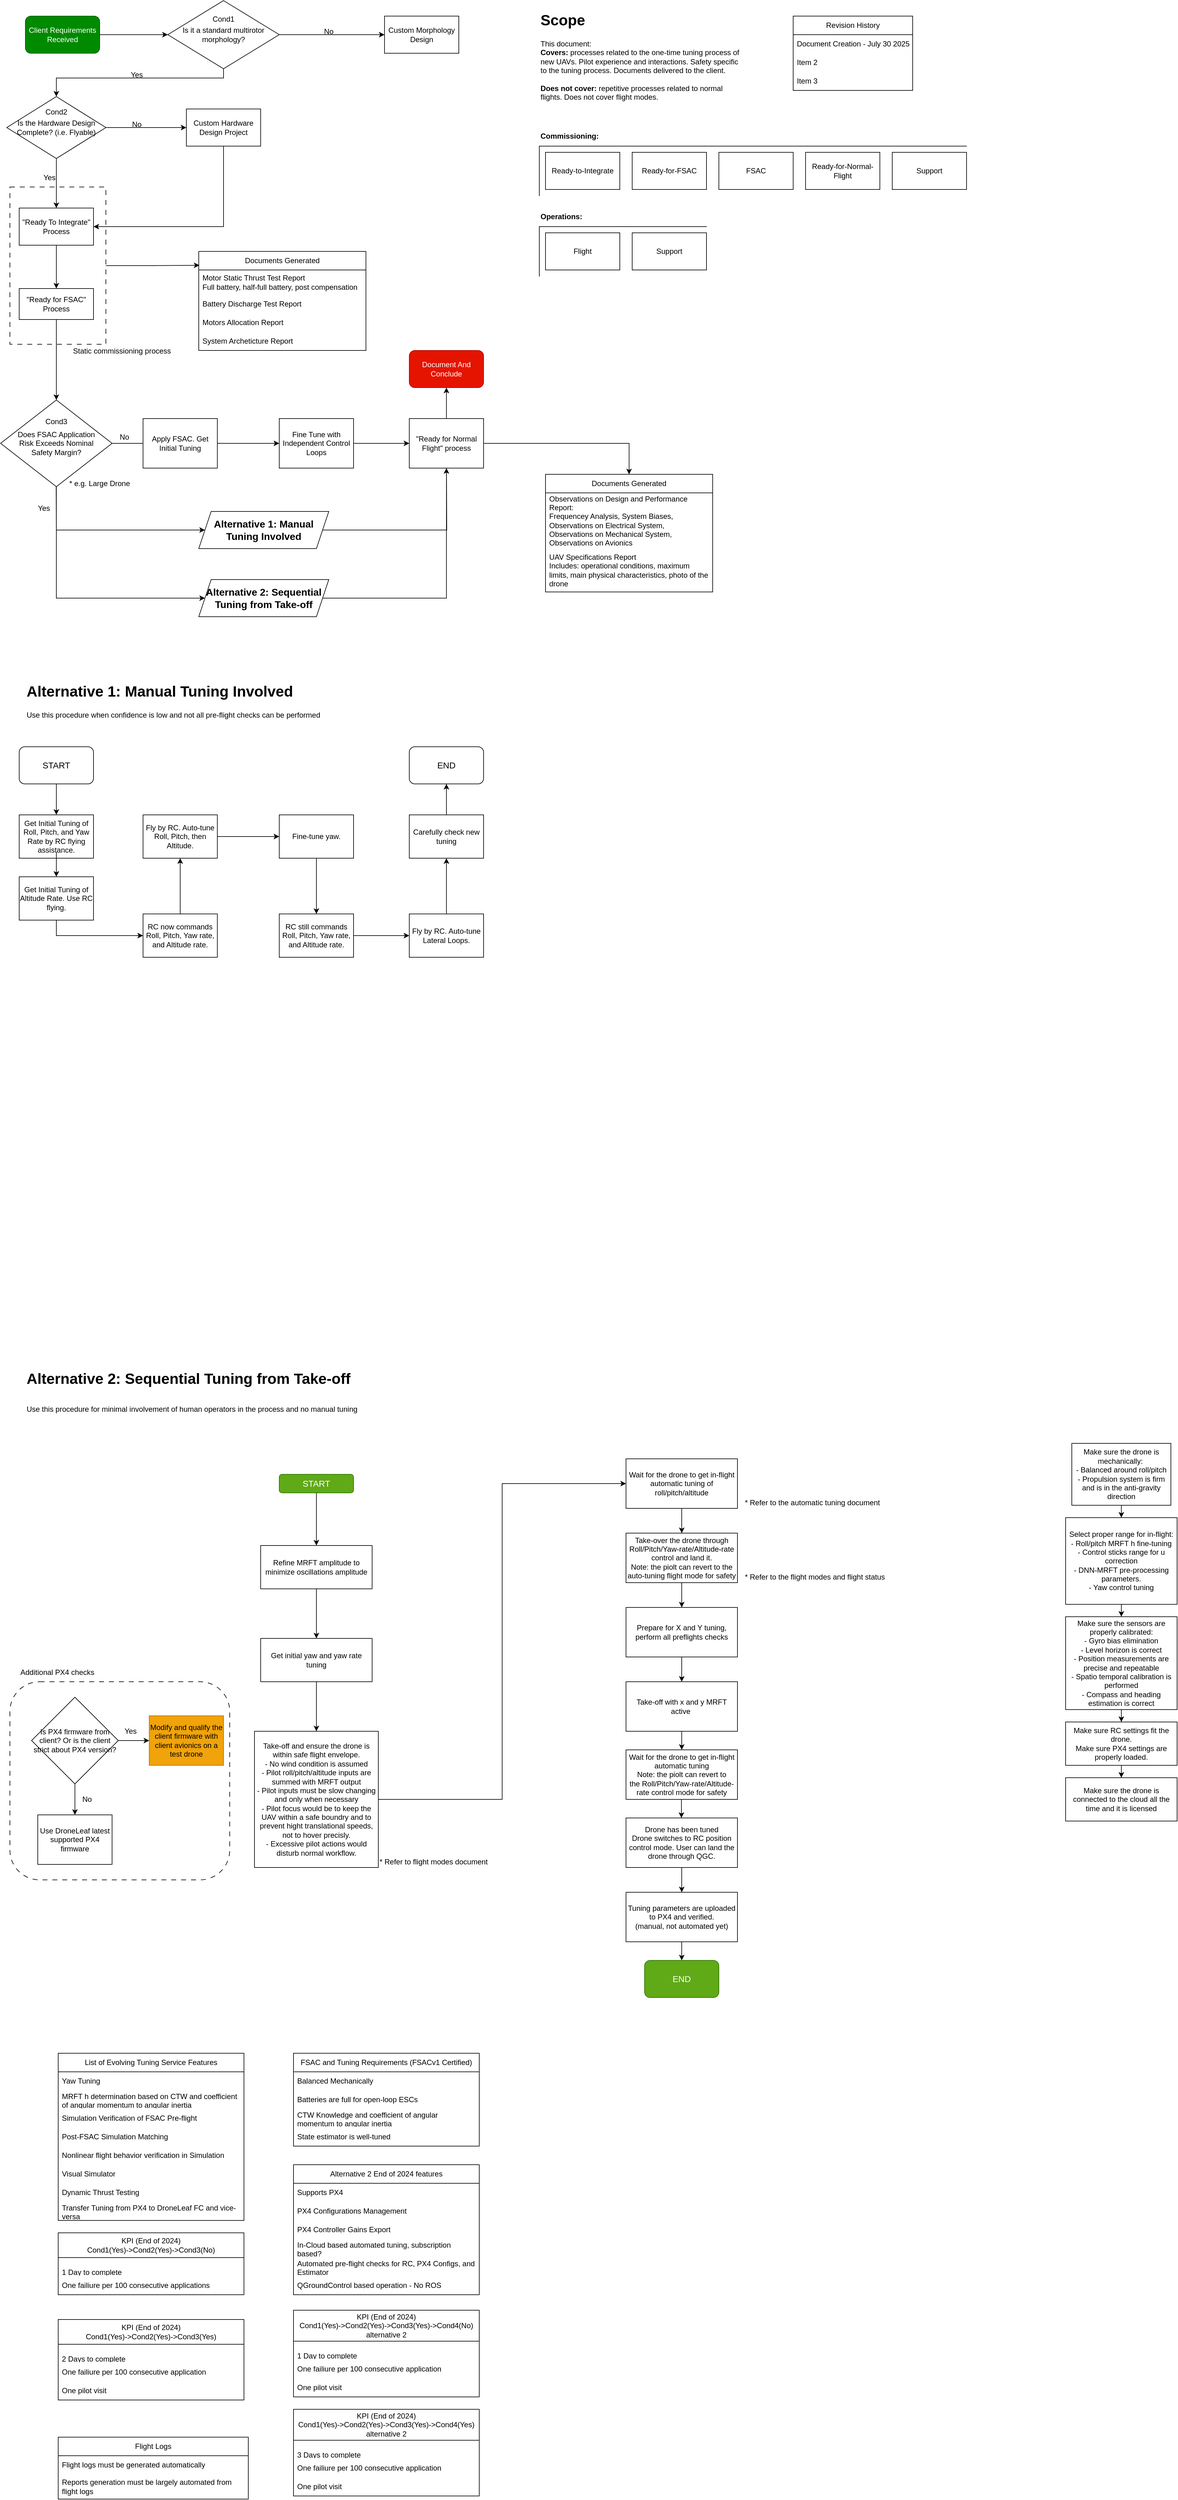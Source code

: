 <mxfile version="28.0.6">
  <diagram name="Page-1" id="izCItK5VorsNNd59iz4u">
    <mxGraphModel dx="3009" dy="1884" grid="1" gridSize="10" guides="1" tooltips="1" connect="1" arrows="1" fold="1" page="1" pageScale="1" pageWidth="850" pageHeight="1100" math="0" shadow="0">
      <root>
        <mxCell id="0" />
        <mxCell id="1" parent="0" />
        <mxCell id="DKOdvGpKEaqnOgcf_qUs-12" value="" style="rounded=1;whiteSpace=wrap;html=1;fillColor=none;dashed=1;dashPattern=8 8;" parent="1" vertex="1">
          <mxGeometry x="15" y="2740" width="355" height="320" as="geometry" />
        </mxCell>
        <mxCell id="mrgJpv-Cbxdc2usGM0ly-1" value="" style="rounded=0;whiteSpace=wrap;html=1;fillColor=none;dashed=1;dashPattern=8 8;" parent="1" vertex="1">
          <mxGeometry x="15" y="326" width="155" height="254" as="geometry" />
        </mxCell>
        <mxCell id="Sihe68HLiFX0lgeWzyt1-1" value="Is it a standard multirotor morphology?" style="rhombus;whiteSpace=wrap;html=1;" parent="1" vertex="1">
          <mxGeometry x="270" y="25" width="180" height="110" as="geometry" />
        </mxCell>
        <mxCell id="Sihe68HLiFX0lgeWzyt1-2" value="Client Requirements Received" style="rounded=1;whiteSpace=wrap;html=1;fillColor=#008a00;fontColor=#ffffff;strokeColor=#005700;" parent="1" vertex="1">
          <mxGeometry x="40" y="50" width="120" height="60" as="geometry" />
        </mxCell>
        <mxCell id="Sihe68HLiFX0lgeWzyt1-3" value="Custom Morphology Design" style="rounded=0;whiteSpace=wrap;html=1;" parent="1" vertex="1">
          <mxGeometry x="620" y="50" width="120" height="60" as="geometry" />
        </mxCell>
        <mxCell id="Sihe68HLiFX0lgeWzyt1-4" value="" style="endArrow=classic;html=1;rounded=0;exitX=1;exitY=0.5;exitDx=0;exitDy=0;" parent="1" source="Sihe68HLiFX0lgeWzyt1-1" target="Sihe68HLiFX0lgeWzyt1-3" edge="1">
          <mxGeometry width="50" height="50" relative="1" as="geometry">
            <mxPoint x="400" y="450" as="sourcePoint" />
            <mxPoint x="450" y="400" as="targetPoint" />
          </mxGeometry>
        </mxCell>
        <mxCell id="Sihe68HLiFX0lgeWzyt1-5" value="&lt;div&gt;No&lt;/div&gt;" style="text;html=1;align=center;verticalAlign=middle;whiteSpace=wrap;rounded=0;" parent="1" vertex="1">
          <mxGeometry x="500" y="60" width="60" height="30" as="geometry" />
        </mxCell>
        <mxCell id="Sihe68HLiFX0lgeWzyt1-6" value="" style="endArrow=classic;html=1;rounded=0;exitX=1;exitY=0.5;exitDx=0;exitDy=0;" parent="1" source="Sihe68HLiFX0lgeWzyt1-2" target="Sihe68HLiFX0lgeWzyt1-1" edge="1">
          <mxGeometry width="50" height="50" relative="1" as="geometry">
            <mxPoint x="400" y="450" as="sourcePoint" />
            <mxPoint x="450" y="400" as="targetPoint" />
          </mxGeometry>
        </mxCell>
        <mxCell id="Sihe68HLiFX0lgeWzyt1-9" value="" style="endArrow=classic;html=1;rounded=0;exitX=0.5;exitY=1;exitDx=0;exitDy=0;entryX=0.5;entryY=0;entryDx=0;entryDy=0;" parent="1" source="Sihe68HLiFX0lgeWzyt1-1" edge="1">
          <mxGeometry width="50" height="50" relative="1" as="geometry">
            <mxPoint x="400" y="450" as="sourcePoint" />
            <mxPoint x="90" y="180" as="targetPoint" />
            <Array as="points">
              <mxPoint x="360" y="150" />
              <mxPoint x="90" y="150" />
            </Array>
          </mxGeometry>
        </mxCell>
        <mxCell id="Sihe68HLiFX0lgeWzyt1-10" value="Yes" style="text;html=1;align=center;verticalAlign=middle;whiteSpace=wrap;rounded=0;" parent="1" vertex="1">
          <mxGeometry x="190" y="130" width="60" height="30" as="geometry" />
        </mxCell>
        <mxCell id="Sihe68HLiFX0lgeWzyt1-11" value="&quot;Ready To Integrate&quot; Process" style="rounded=0;whiteSpace=wrap;html=1;" parent="1" vertex="1">
          <mxGeometry x="30" y="360" width="120" height="60" as="geometry" />
        </mxCell>
        <mxCell id="Sihe68HLiFX0lgeWzyt1-12" value="Is the Hardware Design Complete? (i.e. Flyable)" style="rhombus;whiteSpace=wrap;html=1;" parent="1" vertex="1">
          <mxGeometry x="10" y="180" width="160" height="100" as="geometry" />
        </mxCell>
        <mxCell id="Sihe68HLiFX0lgeWzyt1-13" value="Custom Hardware Design Project" style="rounded=0;whiteSpace=wrap;html=1;" parent="1" vertex="1">
          <mxGeometry x="300" y="200" width="120" height="60" as="geometry" />
        </mxCell>
        <mxCell id="Sihe68HLiFX0lgeWzyt1-14" value="" style="endArrow=classic;html=1;rounded=0;exitX=1;exitY=0.5;exitDx=0;exitDy=0;" parent="1" source="Sihe68HLiFX0lgeWzyt1-12" edge="1">
          <mxGeometry width="50" height="50" relative="1" as="geometry">
            <mxPoint x="200" y="230" as="sourcePoint" />
            <mxPoint x="300" y="230" as="targetPoint" />
          </mxGeometry>
        </mxCell>
        <mxCell id="Sihe68HLiFX0lgeWzyt1-15" value="&lt;div&gt;No&lt;/div&gt;" style="text;html=1;align=center;verticalAlign=middle;whiteSpace=wrap;rounded=0;" parent="1" vertex="1">
          <mxGeometry x="190" y="210" width="60" height="30" as="geometry" />
        </mxCell>
        <mxCell id="Sihe68HLiFX0lgeWzyt1-16" value="" style="endArrow=classic;html=1;rounded=0;exitX=0.5;exitY=1;exitDx=0;exitDy=0;entryX=0.5;entryY=0;entryDx=0;entryDy=0;" parent="1" source="Sihe68HLiFX0lgeWzyt1-12" target="Sihe68HLiFX0lgeWzyt1-11" edge="1">
          <mxGeometry width="50" height="50" relative="1" as="geometry">
            <mxPoint x="460" y="90" as="sourcePoint" />
            <mxPoint x="630" y="90" as="targetPoint" />
          </mxGeometry>
        </mxCell>
        <mxCell id="Sihe68HLiFX0lgeWzyt1-17" value="Yes" style="text;html=1;align=center;verticalAlign=middle;whiteSpace=wrap;rounded=0;" parent="1" vertex="1">
          <mxGeometry x="49" y="296" width="60" height="30" as="geometry" />
        </mxCell>
        <mxCell id="Sihe68HLiFX0lgeWzyt1-20" value="" style="endArrow=classic;html=1;rounded=0;exitX=0.5;exitY=1;exitDx=0;exitDy=0;entryX=1;entryY=0.5;entryDx=0;entryDy=0;" parent="1" source="Sihe68HLiFX0lgeWzyt1-13" target="Sihe68HLiFX0lgeWzyt1-11" edge="1">
          <mxGeometry width="50" height="50" relative="1" as="geometry">
            <mxPoint x="170" y="90" as="sourcePoint" />
            <mxPoint x="280" y="90" as="targetPoint" />
            <Array as="points">
              <mxPoint x="360" y="390" />
            </Array>
          </mxGeometry>
        </mxCell>
        <mxCell id="Sihe68HLiFX0lgeWzyt1-21" value="" style="endArrow=classic;html=1;rounded=0;exitX=0.5;exitY=1;exitDx=0;exitDy=0;entryX=0.5;entryY=0;entryDx=0;entryDy=0;" parent="1" source="Sihe68HLiFX0lgeWzyt1-11" target="Sihe68HLiFX0lgeWzyt1-23" edge="1">
          <mxGeometry width="50" height="50" relative="1" as="geometry">
            <mxPoint x="170" y="90" as="sourcePoint" />
            <mxPoint x="90" y="440" as="targetPoint" />
          </mxGeometry>
        </mxCell>
        <mxCell id="Sihe68HLiFX0lgeWzyt1-23" value="&quot;Ready for FSAC&quot; Process" style="rounded=0;whiteSpace=wrap;html=1;" parent="1" vertex="1">
          <mxGeometry x="30" y="490" width="120" height="50" as="geometry" />
        </mxCell>
        <mxCell id="Sihe68HLiFX0lgeWzyt1-25" value="" style="endArrow=classic;html=1;rounded=0;exitX=0.5;exitY=1;exitDx=0;exitDy=0;entryX=0.5;entryY=0;entryDx=0;entryDy=0;" parent="1" source="Sihe68HLiFX0lgeWzyt1-23" edge="1">
          <mxGeometry width="50" height="50" relative="1" as="geometry">
            <mxPoint x="99.5" y="540" as="sourcePoint" />
            <mxPoint x="90" y="670" as="targetPoint" />
          </mxGeometry>
        </mxCell>
        <mxCell id="Sihe68HLiFX0lgeWzyt1-26" value="Does FSAC Application Risk Exceeds Nominal Safety Margin?" style="rhombus;whiteSpace=wrap;html=1;spacing=18;" parent="1" vertex="1">
          <mxGeometry y="670" width="180" height="140" as="geometry" />
        </mxCell>
        <mxCell id="Sihe68HLiFX0lgeWzyt1-28" value="" style="endArrow=classic;html=1;rounded=0;exitX=1;exitY=0.5;exitDx=0;exitDy=0;" parent="1" edge="1">
          <mxGeometry width="50" height="50" relative="1" as="geometry">
            <mxPoint x="180" y="740" as="sourcePoint" />
            <mxPoint x="350" y="740" as="targetPoint" />
          </mxGeometry>
        </mxCell>
        <mxCell id="Sihe68HLiFX0lgeWzyt1-29" value="&lt;div&gt;No&lt;/div&gt;" style="text;html=1;align=center;verticalAlign=middle;whiteSpace=wrap;rounded=0;" parent="1" vertex="1">
          <mxGeometry x="170" y="715" width="60" height="30" as="geometry" />
        </mxCell>
        <mxCell id="Sihe68HLiFX0lgeWzyt1-30" value="Apply FSAC. Get Initial Tuning" style="rounded=0;whiteSpace=wrap;html=1;" parent="1" vertex="1">
          <mxGeometry x="230" y="700" width="120" height="80" as="geometry" />
        </mxCell>
        <mxCell id="Sihe68HLiFX0lgeWzyt1-31" value="Yes" style="text;html=1;align=center;verticalAlign=middle;whiteSpace=wrap;rounded=0;" parent="1" vertex="1">
          <mxGeometry x="40" y="830" width="60" height="30" as="geometry" />
        </mxCell>
        <mxCell id="Sihe68HLiFX0lgeWzyt1-32" value="" style="endArrow=classic;html=1;rounded=0;exitX=0.5;exitY=1;exitDx=0;exitDy=0;entryX=0;entryY=0.5;entryDx=0;entryDy=0;" parent="1" target="kK3d28XH1DaZ-TZ7ljom-17" edge="1">
          <mxGeometry width="50" height="50" relative="1" as="geometry">
            <mxPoint x="89.71" y="810" as="sourcePoint" />
            <mxPoint x="90" y="860" as="targetPoint" />
            <Array as="points">
              <mxPoint x="90" y="880" />
            </Array>
          </mxGeometry>
        </mxCell>
        <mxCell id="Sihe68HLiFX0lgeWzyt1-34" value="* e.g. Large Drone" style="text;html=1;align=center;verticalAlign=middle;whiteSpace=wrap;rounded=0;" parent="1" vertex="1">
          <mxGeometry x="90" y="790" width="140" height="30" as="geometry" />
        </mxCell>
        <mxCell id="Sihe68HLiFX0lgeWzyt1-35" value="List of Evolving Tuning Service Features" style="swimlane;fontStyle=0;childLayout=stackLayout;horizontal=1;startSize=30;horizontalStack=0;resizeParent=1;resizeParentMax=0;resizeLast=0;collapsible=1;marginBottom=0;whiteSpace=wrap;html=1;" parent="1" vertex="1">
          <mxGeometry x="93" y="3340" width="300" height="270" as="geometry" />
        </mxCell>
        <mxCell id="Sihe68HLiFX0lgeWzyt1-36" value="Yaw Tuning" style="text;strokeColor=none;fillColor=none;align=left;verticalAlign=middle;spacingLeft=4;spacingRight=4;overflow=hidden;points=[[0,0.5],[1,0.5]];portConstraint=eastwest;rotatable=0;whiteSpace=wrap;html=1;" parent="Sihe68HLiFX0lgeWzyt1-35" vertex="1">
          <mxGeometry y="30" width="300" height="30" as="geometry" />
        </mxCell>
        <mxCell id="Sihe68HLiFX0lgeWzyt1-83" value="MRFT h determination based on CTW and coefficient of angular momentum to angular inertia" style="text;strokeColor=none;fillColor=none;align=left;verticalAlign=middle;spacingLeft=4;spacingRight=4;overflow=hidden;points=[[0,0.5],[1,0.5]];portConstraint=eastwest;rotatable=0;whiteSpace=wrap;html=1;" parent="Sihe68HLiFX0lgeWzyt1-35" vertex="1">
          <mxGeometry y="60" width="300" height="30" as="geometry" />
        </mxCell>
        <mxCell id="Sihe68HLiFX0lgeWzyt1-37" value="Simulation Verification of FSAC Pre-flight" style="text;strokeColor=none;fillColor=none;align=left;verticalAlign=middle;spacingLeft=4;spacingRight=4;overflow=hidden;points=[[0,0.5],[1,0.5]];portConstraint=eastwest;rotatable=0;whiteSpace=wrap;html=1;" parent="Sihe68HLiFX0lgeWzyt1-35" vertex="1">
          <mxGeometry y="90" width="300" height="30" as="geometry" />
        </mxCell>
        <mxCell id="Sihe68HLiFX0lgeWzyt1-38" value="&lt;div&gt;Post-FSAC Simulation Matching&lt;/div&gt;" style="text;strokeColor=none;fillColor=none;align=left;verticalAlign=middle;spacingLeft=4;spacingRight=4;overflow=hidden;points=[[0,0.5],[1,0.5]];portConstraint=eastwest;rotatable=0;whiteSpace=wrap;html=1;" parent="Sihe68HLiFX0lgeWzyt1-35" vertex="1">
          <mxGeometry y="120" width="300" height="30" as="geometry" />
        </mxCell>
        <mxCell id="Sihe68HLiFX0lgeWzyt1-62" value="Nonlinear flight behavior verification in Simulation" style="text;strokeColor=none;fillColor=none;align=left;verticalAlign=middle;spacingLeft=4;spacingRight=4;overflow=hidden;points=[[0,0.5],[1,0.5]];portConstraint=eastwest;rotatable=0;whiteSpace=wrap;html=1;" parent="Sihe68HLiFX0lgeWzyt1-35" vertex="1">
          <mxGeometry y="150" width="300" height="30" as="geometry" />
        </mxCell>
        <mxCell id="Sihe68HLiFX0lgeWzyt1-66" value="Visual Simulator" style="text;strokeColor=none;fillColor=none;align=left;verticalAlign=middle;spacingLeft=4;spacingRight=4;overflow=hidden;points=[[0,0.5],[1,0.5]];portConstraint=eastwest;rotatable=0;whiteSpace=wrap;html=1;" parent="Sihe68HLiFX0lgeWzyt1-35" vertex="1">
          <mxGeometry y="180" width="300" height="30" as="geometry" />
        </mxCell>
        <mxCell id="Sihe68HLiFX0lgeWzyt1-89" value="Dynamic Thrust Testing" style="text;strokeColor=none;fillColor=none;align=left;verticalAlign=middle;spacingLeft=4;spacingRight=4;overflow=hidden;points=[[0,0.5],[1,0.5]];portConstraint=eastwest;rotatable=0;whiteSpace=wrap;html=1;" parent="Sihe68HLiFX0lgeWzyt1-35" vertex="1">
          <mxGeometry y="210" width="300" height="30" as="geometry" />
        </mxCell>
        <mxCell id="D-SbIaxSeyrEKUv8--m0-10" value="Transfer Tuning from PX4 to DroneLeaf FC and vice-versa" style="text;strokeColor=none;fillColor=none;align=left;verticalAlign=middle;spacingLeft=4;spacingRight=4;overflow=hidden;points=[[0,0.5],[1,0.5]];portConstraint=eastwest;rotatable=0;whiteSpace=wrap;html=1;" parent="Sihe68HLiFX0lgeWzyt1-35" vertex="1">
          <mxGeometry y="240" width="300" height="30" as="geometry" />
        </mxCell>
        <mxCell id="Sihe68HLiFX0lgeWzyt1-55" value="Fine Tune with Independent Control Loops" style="rounded=0;whiteSpace=wrap;html=1;" parent="1" vertex="1">
          <mxGeometry x="450" y="700" width="120" height="80" as="geometry" />
        </mxCell>
        <mxCell id="Sihe68HLiFX0lgeWzyt1-56" value="" style="endArrow=classic;html=1;rounded=0;exitX=1;exitY=0.5;exitDx=0;exitDy=0;entryX=0;entryY=0.5;entryDx=0;entryDy=0;" parent="1" source="Sihe68HLiFX0lgeWzyt1-30" target="Sihe68HLiFX0lgeWzyt1-55" edge="1">
          <mxGeometry width="50" height="50" relative="1" as="geometry">
            <mxPoint x="360" y="905" as="sourcePoint" />
            <mxPoint x="460" y="905" as="targetPoint" />
          </mxGeometry>
        </mxCell>
        <mxCell id="Sihe68HLiFX0lgeWzyt1-57" value="FSAC and Tuning Requirements (FSACv1 Certified)" style="swimlane;fontStyle=0;childLayout=stackLayout;horizontal=1;startSize=30;horizontalStack=0;resizeParent=1;resizeParentMax=0;resizeLast=0;collapsible=1;marginBottom=0;whiteSpace=wrap;html=1;" parent="1" vertex="1">
          <mxGeometry x="473" y="3340" width="300" height="150" as="geometry" />
        </mxCell>
        <mxCell id="Sihe68HLiFX0lgeWzyt1-58" value="Balanced Mechanically" style="text;strokeColor=none;fillColor=none;align=left;verticalAlign=middle;spacingLeft=4;spacingRight=4;overflow=hidden;points=[[0,0.5],[1,0.5]];portConstraint=eastwest;rotatable=0;whiteSpace=wrap;html=1;" parent="Sihe68HLiFX0lgeWzyt1-57" vertex="1">
          <mxGeometry y="30" width="300" height="30" as="geometry" />
        </mxCell>
        <mxCell id="Sihe68HLiFX0lgeWzyt1-59" value="&lt;div&gt;Batteries are full for open-loop ESCs&lt;/div&gt;" style="text;strokeColor=none;fillColor=none;align=left;verticalAlign=middle;spacingLeft=4;spacingRight=4;overflow=hidden;points=[[0,0.5],[1,0.5]];portConstraint=eastwest;rotatable=0;whiteSpace=wrap;html=1;" parent="Sihe68HLiFX0lgeWzyt1-57" vertex="1">
          <mxGeometry y="60" width="300" height="30" as="geometry" />
        </mxCell>
        <mxCell id="Sihe68HLiFX0lgeWzyt1-82" value="CTW Knowledge and coefficient of angular momentum to angular inertia" style="text;strokeColor=none;fillColor=none;align=left;verticalAlign=middle;spacingLeft=4;spacingRight=4;overflow=hidden;points=[[0,0.5],[1,0.5]];portConstraint=eastwest;rotatable=0;whiteSpace=wrap;html=1;" parent="Sihe68HLiFX0lgeWzyt1-57" vertex="1">
          <mxGeometry y="90" width="300" height="30" as="geometry" />
        </mxCell>
        <mxCell id="Sihe68HLiFX0lgeWzyt1-88" value="State estimator is well-tuned" style="text;strokeColor=none;fillColor=none;align=left;verticalAlign=middle;spacingLeft=4;spacingRight=4;overflow=hidden;points=[[0,0.5],[1,0.5]];portConstraint=eastwest;rotatable=0;whiteSpace=wrap;html=1;" parent="Sihe68HLiFX0lgeWzyt1-57" vertex="1">
          <mxGeometry y="120" width="300" height="30" as="geometry" />
        </mxCell>
        <mxCell id="Sihe68HLiFX0lgeWzyt1-64" value="" style="endArrow=classic;html=1;rounded=0;exitX=1;exitY=0.5;exitDx=0;exitDy=0;entryX=0;entryY=0.5;entryDx=0;entryDy=0;" parent="1" source="Sihe68HLiFX0lgeWzyt1-55" target="vbNMBOHUC8T5AAjVXsVV-2" edge="1">
          <mxGeometry width="50" height="50" relative="1" as="geometry">
            <mxPoint x="360" y="750" as="sourcePoint" />
            <mxPoint x="630" y="780" as="targetPoint" />
          </mxGeometry>
        </mxCell>
        <mxCell id="Sihe68HLiFX0lgeWzyt1-67" value="KPI (End of 2024)&lt;br&gt;&lt;div&gt;Cond1(Yes)-&amp;gt;Cond2(Yes)-&amp;gt;Cond3(No)&lt;/div&gt;" style="swimlane;fontStyle=0;childLayout=stackLayout;horizontal=1;startSize=40;horizontalStack=0;resizeParent=1;resizeParentMax=0;resizeLast=0;collapsible=1;marginBottom=0;whiteSpace=wrap;html=1;" parent="1" vertex="1">
          <mxGeometry x="93" y="3630" width="300" height="100" as="geometry" />
        </mxCell>
        <mxCell id="Sihe68HLiFX0lgeWzyt1-68" value="&lt;div&gt;&lt;br&gt;&lt;/div&gt;&lt;div&gt;1 Day to complete&lt;/div&gt;&lt;div&gt;&lt;br&gt;&lt;/div&gt;" style="text;strokeColor=none;fillColor=none;align=left;verticalAlign=middle;spacingLeft=4;spacingRight=4;overflow=hidden;points=[[0,0.5],[1,0.5]];portConstraint=eastwest;rotatable=0;whiteSpace=wrap;html=1;" parent="Sihe68HLiFX0lgeWzyt1-67" vertex="1">
          <mxGeometry y="40" width="300" height="30" as="geometry" />
        </mxCell>
        <mxCell id="Sihe68HLiFX0lgeWzyt1-70" value="One failiure per 100 consecutive applications" style="text;strokeColor=none;fillColor=none;align=left;verticalAlign=middle;spacingLeft=4;spacingRight=4;overflow=hidden;points=[[0,0.5],[1,0.5]];portConstraint=eastwest;rotatable=0;whiteSpace=wrap;html=1;" parent="Sihe68HLiFX0lgeWzyt1-67" vertex="1">
          <mxGeometry y="70" width="300" height="30" as="geometry" />
        </mxCell>
        <mxCell id="Sihe68HLiFX0lgeWzyt1-73" value="Cond1" style="text;html=1;align=center;verticalAlign=middle;whiteSpace=wrap;rounded=0;" parent="1" vertex="1">
          <mxGeometry x="330" y="40" width="60" height="30" as="geometry" />
        </mxCell>
        <mxCell id="Sihe68HLiFX0lgeWzyt1-74" value="Cond2" style="text;html=1;align=center;verticalAlign=middle;whiteSpace=wrap;rounded=0;" parent="1" vertex="1">
          <mxGeometry x="60" y="190" width="60" height="30" as="geometry" />
        </mxCell>
        <mxCell id="Sihe68HLiFX0lgeWzyt1-75" value="&lt;div&gt;Cond3&lt;/div&gt;" style="text;html=1;align=center;verticalAlign=middle;whiteSpace=wrap;rounded=0;" parent="1" vertex="1">
          <mxGeometry x="60" y="690" width="60" height="30" as="geometry" />
        </mxCell>
        <mxCell id="Sihe68HLiFX0lgeWzyt1-84" value="KPI (End of 2024)&lt;div&gt;Cond1(Yes)-&amp;gt;Cond2(Yes)-&amp;gt;Cond3(Yes)&lt;/div&gt;" style="swimlane;fontStyle=0;childLayout=stackLayout;horizontal=1;startSize=40;horizontalStack=0;resizeParent=1;resizeParentMax=0;resizeLast=0;collapsible=1;marginBottom=0;whiteSpace=wrap;html=1;" parent="1" vertex="1">
          <mxGeometry x="93" y="3770" width="300" height="130" as="geometry" />
        </mxCell>
        <mxCell id="Sihe68HLiFX0lgeWzyt1-85" value="&lt;div&gt;&lt;br&gt;&lt;/div&gt;&lt;div&gt;2 Days to complete&lt;/div&gt;&lt;div&gt;&lt;br&gt;&lt;/div&gt;" style="text;strokeColor=none;fillColor=none;align=left;verticalAlign=middle;spacingLeft=4;spacingRight=4;overflow=hidden;points=[[0,0.5],[1,0.5]];portConstraint=eastwest;rotatable=0;whiteSpace=wrap;html=1;" parent="Sihe68HLiFX0lgeWzyt1-84" vertex="1">
          <mxGeometry y="40" width="300" height="30" as="geometry" />
        </mxCell>
        <mxCell id="Sihe68HLiFX0lgeWzyt1-86" value="One failiure per 100 consecutive application" style="text;strokeColor=none;fillColor=none;align=left;verticalAlign=middle;spacingLeft=4;spacingRight=4;overflow=hidden;points=[[0,0.5],[1,0.5]];portConstraint=eastwest;rotatable=0;whiteSpace=wrap;html=1;" parent="Sihe68HLiFX0lgeWzyt1-84" vertex="1">
          <mxGeometry y="70" width="300" height="30" as="geometry" />
        </mxCell>
        <mxCell id="Sihe68HLiFX0lgeWzyt1-87" value="One pilot visit" style="text;strokeColor=none;fillColor=none;align=left;verticalAlign=middle;spacingLeft=4;spacingRight=4;overflow=hidden;points=[[0,0.5],[1,0.5]];portConstraint=eastwest;rotatable=0;whiteSpace=wrap;html=1;" parent="Sihe68HLiFX0lgeWzyt1-84" vertex="1">
          <mxGeometry y="100" width="300" height="30" as="geometry" />
        </mxCell>
        <mxCell id="kK3d28XH1DaZ-TZ7ljom-2" value="Get Initial Tuning of Roll, Pitch, and Yaw Rate by RC flying assistance." style="rounded=0;whiteSpace=wrap;html=1;" parent="1" vertex="1">
          <mxGeometry x="30" y="1340" width="120" height="70" as="geometry" />
        </mxCell>
        <mxCell id="kK3d28XH1DaZ-TZ7ljom-3" value="Get Initial Tuning of Altitude Rate. Use RC flying." style="rounded=0;whiteSpace=wrap;html=1;" parent="1" vertex="1">
          <mxGeometry x="30" y="1440" width="120" height="70" as="geometry" />
        </mxCell>
        <mxCell id="kK3d28XH1DaZ-TZ7ljom-4" value="" style="endArrow=classic;html=1;rounded=0;entryX=0.5;entryY=0;entryDx=0;entryDy=0;" parent="1" edge="1">
          <mxGeometry width="50" height="50" relative="1" as="geometry">
            <mxPoint x="90" y="1400" as="sourcePoint" />
            <mxPoint x="90" y="1440" as="targetPoint" />
          </mxGeometry>
        </mxCell>
        <mxCell id="kK3d28XH1DaZ-TZ7ljom-5" value="Fly by RC. Auto-tune Roll, Pitch, then Altitude." style="rounded=0;whiteSpace=wrap;html=1;" parent="1" vertex="1">
          <mxGeometry x="230" y="1340" width="120" height="70" as="geometry" />
        </mxCell>
        <mxCell id="kK3d28XH1DaZ-TZ7ljom-6" value="" style="endArrow=classic;html=1;rounded=0;exitX=0.5;exitY=1;exitDx=0;exitDy=0;entryX=0;entryY=0.5;entryDx=0;entryDy=0;" parent="1" source="kK3d28XH1DaZ-TZ7ljom-3" target="kK3d28XH1DaZ-TZ7ljom-9" edge="1">
          <mxGeometry width="50" height="50" relative="1" as="geometry">
            <mxPoint x="190" y="1230" as="sourcePoint" />
            <mxPoint x="360" y="1230" as="targetPoint" />
            <Array as="points">
              <mxPoint x="90" y="1535" />
            </Array>
          </mxGeometry>
        </mxCell>
        <mxCell id="kK3d28XH1DaZ-TZ7ljom-7" value="Fine-tune yaw." style="rounded=0;whiteSpace=wrap;html=1;" parent="1" vertex="1">
          <mxGeometry x="450" y="1340" width="120" height="70" as="geometry" />
        </mxCell>
        <mxCell id="kK3d28XH1DaZ-TZ7ljom-8" value="" style="endArrow=classic;html=1;rounded=0;exitX=1;exitY=0.5;exitDx=0;exitDy=0;entryX=0;entryY=0.5;entryDx=0;entryDy=0;" parent="1" source="kK3d28XH1DaZ-TZ7ljom-5" target="kK3d28XH1DaZ-TZ7ljom-7" edge="1">
          <mxGeometry width="50" height="50" relative="1" as="geometry">
            <mxPoint x="99.71" y="1400" as="sourcePoint" />
            <mxPoint x="100" y="1450" as="targetPoint" />
          </mxGeometry>
        </mxCell>
        <mxCell id="kK3d28XH1DaZ-TZ7ljom-9" value="RC now commands Roll, Pitch, Yaw rate, and Altitude rate." style="rounded=0;whiteSpace=wrap;html=1;" parent="1" vertex="1">
          <mxGeometry x="230" y="1500" width="120" height="70" as="geometry" />
        </mxCell>
        <mxCell id="kK3d28XH1DaZ-TZ7ljom-10" value="" style="endArrow=classic;html=1;rounded=0;exitX=0.5;exitY=0;exitDx=0;exitDy=0;" parent="1" source="kK3d28XH1DaZ-TZ7ljom-9" target="kK3d28XH1DaZ-TZ7ljom-5" edge="1">
          <mxGeometry width="50" height="50" relative="1" as="geometry">
            <mxPoint x="99.71" y="1400" as="sourcePoint" />
            <mxPoint x="100" y="1450" as="targetPoint" />
          </mxGeometry>
        </mxCell>
        <mxCell id="kK3d28XH1DaZ-TZ7ljom-11" value="RC still commands Roll, Pitch, Yaw rate, and Altitude rate." style="rounded=0;whiteSpace=wrap;html=1;" parent="1" vertex="1">
          <mxGeometry x="450" y="1500" width="120" height="70" as="geometry" />
        </mxCell>
        <mxCell id="kK3d28XH1DaZ-TZ7ljom-12" value="" style="endArrow=classic;html=1;rounded=0;exitX=0.5;exitY=1;exitDx=0;exitDy=0;entryX=0.5;entryY=0;entryDx=0;entryDy=0;" parent="1" source="kK3d28XH1DaZ-TZ7ljom-7" target="kK3d28XH1DaZ-TZ7ljom-11" edge="1">
          <mxGeometry width="50" height="50" relative="1" as="geometry">
            <mxPoint x="280" y="1510" as="sourcePoint" />
            <mxPoint x="280" y="1420" as="targetPoint" />
          </mxGeometry>
        </mxCell>
        <mxCell id="kK3d28XH1DaZ-TZ7ljom-13" value="Fly by RC. Auto-tune Lateral Loops." style="rounded=0;whiteSpace=wrap;html=1;" parent="1" vertex="1">
          <mxGeometry x="660" y="1500" width="120" height="70" as="geometry" />
        </mxCell>
        <mxCell id="kK3d28XH1DaZ-TZ7ljom-14" value="" style="endArrow=classic;html=1;rounded=0;exitX=1;exitY=0.5;exitDx=0;exitDy=0;entryX=0;entryY=0.5;entryDx=0;entryDy=0;" parent="1" source="kK3d28XH1DaZ-TZ7ljom-11" target="kK3d28XH1DaZ-TZ7ljom-13" edge="1">
          <mxGeometry width="50" height="50" relative="1" as="geometry">
            <mxPoint x="360" y="1385" as="sourcePoint" />
            <mxPoint x="460" y="1385" as="targetPoint" />
          </mxGeometry>
        </mxCell>
        <mxCell id="kK3d28XH1DaZ-TZ7ljom-15" value="" style="endArrow=classic;html=1;rounded=0;exitX=0.5;exitY=0;exitDx=0;exitDy=0;entryX=0.5;entryY=1;entryDx=0;entryDy=0;" parent="1" source="kK3d28XH1DaZ-TZ7ljom-13" target="kK3d28XH1DaZ-TZ7ljom-16" edge="1">
          <mxGeometry width="50" height="50" relative="1" as="geometry">
            <mxPoint x="719.41" y="1490" as="sourcePoint" />
            <mxPoint x="719.41" y="1400" as="targetPoint" />
          </mxGeometry>
        </mxCell>
        <mxCell id="kK3d28XH1DaZ-TZ7ljom-27" style="edgeStyle=orthogonalEdgeStyle;rounded=0;orthogonalLoop=1;jettySize=auto;html=1;exitX=0.5;exitY=0;exitDx=0;exitDy=0;entryX=0.5;entryY=1;entryDx=0;entryDy=0;" parent="1" source="kK3d28XH1DaZ-TZ7ljom-16" target="kK3d28XH1DaZ-TZ7ljom-25" edge="1">
          <mxGeometry relative="1" as="geometry" />
        </mxCell>
        <mxCell id="kK3d28XH1DaZ-TZ7ljom-16" value="Carefully check new tuning" style="rounded=0;whiteSpace=wrap;html=1;" parent="1" vertex="1">
          <mxGeometry x="660" y="1340" width="120" height="70" as="geometry" />
        </mxCell>
        <mxCell id="kK3d28XH1DaZ-TZ7ljom-18" style="edgeStyle=orthogonalEdgeStyle;rounded=0;orthogonalLoop=1;jettySize=auto;html=1;exitX=1;exitY=0.5;exitDx=0;exitDy=0;entryX=0.5;entryY=1;entryDx=0;entryDy=0;" parent="1" source="kK3d28XH1DaZ-TZ7ljom-17" edge="1">
          <mxGeometry relative="1" as="geometry">
            <mxPoint x="720" y="770" as="targetPoint" />
          </mxGeometry>
        </mxCell>
        <mxCell id="kK3d28XH1DaZ-TZ7ljom-17" value="Alternative 1: Manual Tuning Involved" style="shape=parallelogram;perimeter=parallelogramPerimeter;whiteSpace=wrap;html=1;fixedSize=1;fontStyle=1;fontSize=16;" parent="1" vertex="1">
          <mxGeometry x="320" y="850" width="210" height="60" as="geometry" />
        </mxCell>
        <mxCell id="kK3d28XH1DaZ-TZ7ljom-19" value="Alternative 2: Sequential Tuning from Take-off" style="shape=parallelogram;perimeter=parallelogramPerimeter;whiteSpace=wrap;html=1;fixedSize=1;fontStyle=1;fontSize=16;" parent="1" vertex="1">
          <mxGeometry x="320" y="960" width="210" height="60" as="geometry" />
        </mxCell>
        <mxCell id="kK3d28XH1DaZ-TZ7ljom-21" value="" style="endArrow=classic;html=1;rounded=0;exitX=0.5;exitY=1;exitDx=0;exitDy=0;entryX=0;entryY=0.5;entryDx=0;entryDy=0;" parent="1" source="Sihe68HLiFX0lgeWzyt1-26" target="kK3d28XH1DaZ-TZ7ljom-19" edge="1">
          <mxGeometry width="50" height="50" relative="1" as="geometry">
            <mxPoint x="320" y="1030" as="sourcePoint" />
            <mxPoint x="370" y="980" as="targetPoint" />
            <Array as="points">
              <mxPoint x="90" y="990" />
            </Array>
          </mxGeometry>
        </mxCell>
        <mxCell id="kK3d28XH1DaZ-TZ7ljom-23" value="&lt;h1 style=&quot;margin-top: 0px;&quot;&gt;&lt;font style=&quot;font-size: 24px;&quot;&gt;&lt;span style=&quot;text-align: center;&quot;&gt;Alternative 1: Manual Tuning Involved&lt;/span&gt;&lt;/font&gt;&lt;/h1&gt;&lt;p&gt;Use this procedure when confidence is low and not all pre-flight checks can be performed&lt;/p&gt;" style="text;html=1;whiteSpace=wrap;overflow=hidden;rounded=0;" parent="1" vertex="1">
          <mxGeometry x="40" y="1120" width="510" height="80" as="geometry" />
        </mxCell>
        <mxCell id="kK3d28XH1DaZ-TZ7ljom-26" style="edgeStyle=orthogonalEdgeStyle;rounded=0;orthogonalLoop=1;jettySize=auto;html=1;exitX=0.5;exitY=1;exitDx=0;exitDy=0;entryX=0.5;entryY=0;entryDx=0;entryDy=0;" parent="1" source="kK3d28XH1DaZ-TZ7ljom-24" target="kK3d28XH1DaZ-TZ7ljom-2" edge="1">
          <mxGeometry relative="1" as="geometry" />
        </mxCell>
        <mxCell id="kK3d28XH1DaZ-TZ7ljom-24" value="START" style="rounded=1;whiteSpace=wrap;html=1;fontSize=14;" parent="1" vertex="1">
          <mxGeometry x="30" y="1230" width="120" height="60" as="geometry" />
        </mxCell>
        <mxCell id="kK3d28XH1DaZ-TZ7ljom-25" value="END" style="rounded=1;whiteSpace=wrap;html=1;fontSize=14;" parent="1" vertex="1">
          <mxGeometry x="660" y="1230" width="120" height="60" as="geometry" />
        </mxCell>
        <mxCell id="kK3d28XH1DaZ-TZ7ljom-64" value="&lt;h1 style=&quot;margin-top: 0px;&quot;&gt;&lt;span style=&quot;text-align: center; background-color: initial;&quot;&gt;&lt;font style=&quot;font-size: 24px;&quot;&gt;Alternative 2: Sequential Tuning from Take-off&lt;/font&gt;&lt;/span&gt;&lt;/h1&gt;&lt;h1 style=&quot;margin-top: 0px;&quot;&gt;&lt;span style=&quot;background-color: initial; font-weight: normal;&quot;&gt;&lt;font style=&quot;font-size: 12px;&quot;&gt;Use this procedure for minimal involvement of human operators in the process and no manual tuning&lt;/font&gt;&lt;/span&gt;&lt;br&gt;&lt;/h1&gt;" style="text;html=1;whiteSpace=wrap;overflow=hidden;rounded=0;" parent="1" vertex="1">
          <mxGeometry x="40" y="2230" width="690" height="80" as="geometry" />
        </mxCell>
        <mxCell id="kK3d28XH1DaZ-TZ7ljom-67" value="END" style="rounded=1;whiteSpace=wrap;html=1;fontSize=14;fillColor=#60a917;fontColor=#ffffff;strokeColor=#2D7600;" parent="1" vertex="1">
          <mxGeometry x="1040" y="3190" width="120" height="60" as="geometry" />
        </mxCell>
        <mxCell id="kK3d28XH1DaZ-TZ7ljom-90" value="KPI (End of 2024)&lt;div&gt;Cond1(Yes)-&amp;gt;Cond2(Yes)-&amp;gt;Cond3(Yes)-&amp;gt;Cond4(No) alternative 2&lt;/div&gt;" style="swimlane;fontStyle=0;childLayout=stackLayout;horizontal=1;startSize=50;horizontalStack=0;resizeParent=1;resizeParentMax=0;resizeLast=0;collapsible=1;marginBottom=0;whiteSpace=wrap;html=1;" parent="1" vertex="1">
          <mxGeometry x="473" y="3755" width="300" height="140" as="geometry" />
        </mxCell>
        <mxCell id="kK3d28XH1DaZ-TZ7ljom-91" value="&lt;div&gt;&lt;br&gt;&lt;/div&gt;&lt;div&gt;1 Day to complete&lt;/div&gt;&lt;div&gt;&lt;br&gt;&lt;/div&gt;" style="text;strokeColor=none;fillColor=none;align=left;verticalAlign=middle;spacingLeft=4;spacingRight=4;overflow=hidden;points=[[0,0.5],[1,0.5]];portConstraint=eastwest;rotatable=0;whiteSpace=wrap;html=1;" parent="kK3d28XH1DaZ-TZ7ljom-90" vertex="1">
          <mxGeometry y="50" width="300" height="30" as="geometry" />
        </mxCell>
        <mxCell id="kK3d28XH1DaZ-TZ7ljom-92" value="One failiure per 100 consecutive application" style="text;strokeColor=none;fillColor=none;align=left;verticalAlign=middle;spacingLeft=4;spacingRight=4;overflow=hidden;points=[[0,0.5],[1,0.5]];portConstraint=eastwest;rotatable=0;whiteSpace=wrap;html=1;" parent="kK3d28XH1DaZ-TZ7ljom-90" vertex="1">
          <mxGeometry y="80" width="300" height="30" as="geometry" />
        </mxCell>
        <mxCell id="kK3d28XH1DaZ-TZ7ljom-93" value="One pilot visit" style="text;strokeColor=none;fillColor=none;align=left;verticalAlign=middle;spacingLeft=4;spacingRight=4;overflow=hidden;points=[[0,0.5],[1,0.5]];portConstraint=eastwest;rotatable=0;whiteSpace=wrap;html=1;" parent="kK3d28XH1DaZ-TZ7ljom-90" vertex="1">
          <mxGeometry y="110" width="300" height="30" as="geometry" />
        </mxCell>
        <mxCell id="kK3d28XH1DaZ-TZ7ljom-94" value="Alternative 2 End of 2024 features" style="swimlane;fontStyle=0;childLayout=stackLayout;horizontal=1;startSize=30;horizontalStack=0;resizeParent=1;resizeParentMax=0;resizeLast=0;collapsible=1;marginBottom=0;whiteSpace=wrap;html=1;" parent="1" vertex="1">
          <mxGeometry x="473" y="3520" width="300" height="210" as="geometry" />
        </mxCell>
        <mxCell id="kK3d28XH1DaZ-TZ7ljom-95" value="Supports PX4" style="text;strokeColor=none;fillColor=none;align=left;verticalAlign=middle;spacingLeft=4;spacingRight=4;overflow=hidden;points=[[0,0.5],[1,0.5]];portConstraint=eastwest;rotatable=0;whiteSpace=wrap;html=1;" parent="kK3d28XH1DaZ-TZ7ljom-94" vertex="1">
          <mxGeometry y="30" width="300" height="30" as="geometry" />
        </mxCell>
        <mxCell id="kK3d28XH1DaZ-TZ7ljom-98" value="PX4 Configurations Management" style="text;strokeColor=none;fillColor=none;align=left;verticalAlign=middle;spacingLeft=4;spacingRight=4;overflow=hidden;points=[[0,0.5],[1,0.5]];portConstraint=eastwest;rotatable=0;whiteSpace=wrap;html=1;" parent="kK3d28XH1DaZ-TZ7ljom-94" vertex="1">
          <mxGeometry y="60" width="300" height="30" as="geometry" />
        </mxCell>
        <mxCell id="kK3d28XH1DaZ-TZ7ljom-99" value="PX4 Controller Gains Export" style="text;strokeColor=none;fillColor=none;align=left;verticalAlign=middle;spacingLeft=4;spacingRight=4;overflow=hidden;points=[[0,0.5],[1,0.5]];portConstraint=eastwest;rotatable=0;whiteSpace=wrap;html=1;" parent="kK3d28XH1DaZ-TZ7ljom-94" vertex="1">
          <mxGeometry y="90" width="300" height="30" as="geometry" />
        </mxCell>
        <mxCell id="kK3d28XH1DaZ-TZ7ljom-100" value="In-Cloud based automated tuning, subscription based?" style="text;strokeColor=none;fillColor=none;align=left;verticalAlign=middle;spacingLeft=4;spacingRight=4;overflow=hidden;points=[[0,0.5],[1,0.5]];portConstraint=eastwest;rotatable=0;whiteSpace=wrap;html=1;" parent="kK3d28XH1DaZ-TZ7ljom-94" vertex="1">
          <mxGeometry y="120" width="300" height="30" as="geometry" />
        </mxCell>
        <mxCell id="kK3d28XH1DaZ-TZ7ljom-101" value="Automated pre-flight checks for RC, PX4 Configs, and Estimator" style="text;strokeColor=none;fillColor=none;align=left;verticalAlign=middle;spacingLeft=4;spacingRight=4;overflow=hidden;points=[[0,0.5],[1,0.5]];portConstraint=eastwest;rotatable=0;whiteSpace=wrap;html=1;" parent="kK3d28XH1DaZ-TZ7ljom-94" vertex="1">
          <mxGeometry y="150" width="300" height="30" as="geometry" />
        </mxCell>
        <mxCell id="kK3d28XH1DaZ-TZ7ljom-120" value="QGroundControl based operation - No ROS" style="text;strokeColor=none;fillColor=none;align=left;verticalAlign=middle;spacingLeft=4;spacingRight=4;overflow=hidden;points=[[0,0.5],[1,0.5]];portConstraint=eastwest;rotatable=0;whiteSpace=wrap;html=1;" parent="kK3d28XH1DaZ-TZ7ljom-94" vertex="1">
          <mxGeometry y="180" width="300" height="30" as="geometry" />
        </mxCell>
        <mxCell id="kK3d28XH1DaZ-TZ7ljom-107" style="edgeStyle=orthogonalEdgeStyle;rounded=0;orthogonalLoop=1;jettySize=auto;html=1;exitX=1;exitY=0.5;exitDx=0;exitDy=0;entryX=0;entryY=0.5;entryDx=0;entryDy=0;" parent="1" source="kK3d28XH1DaZ-TZ7ljom-104" target="kK3d28XH1DaZ-TZ7ljom-106" edge="1">
          <mxGeometry relative="1" as="geometry" />
        </mxCell>
        <mxCell id="kK3d28XH1DaZ-TZ7ljom-104" value="Take-off and ensure the drone is within safe flight envelope. &lt;br&gt;- No wind condition is assumed&lt;br&gt;- Pilot roll/pitch/altitude inputs are summed with MRFT output&lt;div&gt;- Pilot inputs must be slow changing and only when necessary&lt;br&gt;- Pilot focus would be to keep the UAV within a safe boundry and to prevent hight translational speeds, not to hover precisly.&lt;br&gt;- Excessive pilot actions would disturb normal workflow.&lt;/div&gt;" style="rounded=0;whiteSpace=wrap;html=1;" parent="1" vertex="1">
          <mxGeometry x="410" y="2820" width="200" height="220" as="geometry" />
        </mxCell>
        <mxCell id="kK3d28XH1DaZ-TZ7ljom-106" value="Wait for the drone to get in-flight automatic tuning of roll/pitch/altitude" style="rounded=0;whiteSpace=wrap;html=1;" parent="1" vertex="1">
          <mxGeometry x="1010" y="2380" width="180" height="80" as="geometry" />
        </mxCell>
        <mxCell id="kK3d28XH1DaZ-TZ7ljom-111" style="edgeStyle=orthogonalEdgeStyle;rounded=0;orthogonalLoop=1;jettySize=auto;html=1;exitX=0.5;exitY=1;exitDx=0;exitDy=0;entryX=0.5;entryY=0;entryDx=0;entryDy=0;" parent="1" source="kK3d28XH1DaZ-TZ7ljom-108" target="kK3d28XH1DaZ-TZ7ljom-110" edge="1">
          <mxGeometry relative="1" as="geometry" />
        </mxCell>
        <mxCell id="kK3d28XH1DaZ-TZ7ljom-108" value="Take-over the drone through Roll/Pitch/Yaw-rate/Altitude-rate control and land it.&lt;div&gt;Note: the piolt can revert to the auto-tuning flight mode for safety&lt;/div&gt;" style="rounded=0;whiteSpace=wrap;html=1;" parent="1" vertex="1">
          <mxGeometry x="1010" y="2500" width="180" height="80" as="geometry" />
        </mxCell>
        <mxCell id="kK3d28XH1DaZ-TZ7ljom-109" style="edgeStyle=orthogonalEdgeStyle;rounded=0;orthogonalLoop=1;jettySize=auto;html=1;exitX=0.5;exitY=1;exitDx=0;exitDy=0;entryX=0.5;entryY=0;entryDx=0;entryDy=0;" parent="1" source="kK3d28XH1DaZ-TZ7ljom-106" target="kK3d28XH1DaZ-TZ7ljom-108" edge="1">
          <mxGeometry relative="1" as="geometry">
            <mxPoint x="1130" y="2500" as="sourcePoint" />
            <mxPoint x="1130" y="2550" as="targetPoint" />
          </mxGeometry>
        </mxCell>
        <mxCell id="kK3d28XH1DaZ-TZ7ljom-113" style="edgeStyle=orthogonalEdgeStyle;rounded=0;orthogonalLoop=1;jettySize=auto;html=1;exitX=0.5;exitY=1;exitDx=0;exitDy=0;entryX=0.5;entryY=0;entryDx=0;entryDy=0;" parent="1" source="kK3d28XH1DaZ-TZ7ljom-110" target="kK3d28XH1DaZ-TZ7ljom-112" edge="1">
          <mxGeometry relative="1" as="geometry" />
        </mxCell>
        <mxCell id="kK3d28XH1DaZ-TZ7ljom-110" value="Prepare for X and Y tuning, perform all preflights checks" style="rounded=0;whiteSpace=wrap;html=1;" parent="1" vertex="1">
          <mxGeometry x="1010" y="2620" width="180" height="80" as="geometry" />
        </mxCell>
        <mxCell id="kK3d28XH1DaZ-TZ7ljom-119" style="edgeStyle=orthogonalEdgeStyle;rounded=0;orthogonalLoop=1;jettySize=auto;html=1;exitX=0.5;exitY=1;exitDx=0;exitDy=0;entryX=0.5;entryY=0;entryDx=0;entryDy=0;" parent="1" source="kK3d28XH1DaZ-TZ7ljom-112" target="kK3d28XH1DaZ-TZ7ljom-118" edge="1">
          <mxGeometry relative="1" as="geometry" />
        </mxCell>
        <mxCell id="kK3d28XH1DaZ-TZ7ljom-112" value="Take-off with x and y MRFT active&amp;nbsp;" style="rounded=0;whiteSpace=wrap;html=1;" parent="1" vertex="1">
          <mxGeometry x="1010" y="2740" width="180" height="80" as="geometry" />
        </mxCell>
        <mxCell id="kK3d28XH1DaZ-TZ7ljom-118" value="Wait for the drone to get in-flight automatic tuning&lt;div&gt;Note: the piolt can revert to the&amp;nbsp;&lt;span style=&quot;background-color: initial;&quot;&gt;Roll/Pitch/Yaw-rate/Altitude-rate control mode for safety&lt;/span&gt;&lt;br&gt;&lt;/div&gt;" style="rounded=0;whiteSpace=wrap;html=1;" parent="1" vertex="1">
          <mxGeometry x="1010" y="2850" width="180" height="80" as="geometry" />
        </mxCell>
        <mxCell id="kK3d28XH1DaZ-TZ7ljom-129" style="edgeStyle=orthogonalEdgeStyle;rounded=0;orthogonalLoop=1;jettySize=auto;html=1;exitX=1;exitY=0.5;exitDx=0;exitDy=0;entryX=0;entryY=0.5;entryDx=0;entryDy=0;" parent="1" source="kK3d28XH1DaZ-TZ7ljom-126" target="kK3d28XH1DaZ-TZ7ljom-128" edge="1">
          <mxGeometry relative="1" as="geometry" />
        </mxCell>
        <mxCell id="kK3d28XH1DaZ-TZ7ljom-126" value="Is PX4 firmware from client? Or is the client strict about PX4 version?" style="rhombus;whiteSpace=wrap;html=1;spacingLeft=0;" parent="1" vertex="1">
          <mxGeometry x="50" y="2765" width="140" height="140" as="geometry" />
        </mxCell>
        <mxCell id="kK3d28XH1DaZ-TZ7ljom-128" value="Modify and qualify the client firmware with client avionics on a test drone" style="rounded=0;whiteSpace=wrap;html=1;fillColor=#f0a30a;strokeColor=#BD7000;fontColor=#000000;" parent="1" vertex="1">
          <mxGeometry x="240" y="2795" width="120" height="80" as="geometry" />
        </mxCell>
        <mxCell id="kK3d28XH1DaZ-TZ7ljom-130" value="Yes" style="text;html=1;align=center;verticalAlign=middle;whiteSpace=wrap;rounded=0;" parent="1" vertex="1">
          <mxGeometry x="180" y="2805" width="60" height="30" as="geometry" />
        </mxCell>
        <mxCell id="kK3d28XH1DaZ-TZ7ljom-131" value="No" style="text;html=1;align=left;verticalAlign=middle;whiteSpace=wrap;rounded=0;" parent="1" vertex="1">
          <mxGeometry x="130" y="2915" width="60" height="30" as="geometry" />
        </mxCell>
        <mxCell id="kK3d28XH1DaZ-TZ7ljom-132" value="Use DroneLeaf latest supported PX4 firmware" style="rounded=0;whiteSpace=wrap;html=1;" parent="1" vertex="1">
          <mxGeometry x="60" y="2955" width="120" height="80" as="geometry" />
        </mxCell>
        <mxCell id="kK3d28XH1DaZ-TZ7ljom-134" value="" style="endArrow=classic;html=1;rounded=0;exitX=0.5;exitY=1;exitDx=0;exitDy=0;" parent="1" source="kK3d28XH1DaZ-TZ7ljom-126" target="kK3d28XH1DaZ-TZ7ljom-132" edge="1">
          <mxGeometry width="50" height="50" relative="1" as="geometry">
            <mxPoint x="340" y="2755" as="sourcePoint" />
            <mxPoint x="390" y="2705" as="targetPoint" />
          </mxGeometry>
        </mxCell>
        <mxCell id="kK3d28XH1DaZ-TZ7ljom-137" style="edgeStyle=orthogonalEdgeStyle;rounded=0;orthogonalLoop=1;jettySize=auto;html=1;exitX=0.5;exitY=1;exitDx=0;exitDy=0;entryX=0.5;entryY=0;entryDx=0;entryDy=0;" parent="1" edge="1">
          <mxGeometry relative="1" as="geometry">
            <mxPoint x="1099.5" y="2930" as="sourcePoint" />
            <mxPoint x="1099.5" y="2960" as="targetPoint" />
          </mxGeometry>
        </mxCell>
        <mxCell id="kK3d28XH1DaZ-TZ7ljom-138" value="&lt;div&gt;Drone has been tuned&lt;br&gt;Drone switches to RC position control mode. User can land the drone through QGC.&lt;/div&gt;" style="rounded=0;whiteSpace=wrap;html=1;" parent="1" vertex="1">
          <mxGeometry x="1010" y="2960" width="180" height="80" as="geometry" />
        </mxCell>
        <mxCell id="kK3d28XH1DaZ-TZ7ljom-141" style="edgeStyle=orthogonalEdgeStyle;rounded=0;orthogonalLoop=1;jettySize=auto;html=1;exitX=0.5;exitY=1;exitDx=0;exitDy=0;entryX=0.5;entryY=0;entryDx=0;entryDy=0;" parent="1" source="kK3d28XH1DaZ-TZ7ljom-139" target="kK3d28XH1DaZ-TZ7ljom-67" edge="1">
          <mxGeometry relative="1" as="geometry" />
        </mxCell>
        <mxCell id="kK3d28XH1DaZ-TZ7ljom-139" value="&lt;div&gt;Tuning parameters are uploaded to PX4 and verified.&lt;br&gt;(manual, not automated yet)&lt;/div&gt;" style="rounded=0;whiteSpace=wrap;html=1;" parent="1" vertex="1">
          <mxGeometry x="1010" y="3080" width="180" height="80" as="geometry" />
        </mxCell>
        <mxCell id="kK3d28XH1DaZ-TZ7ljom-142" style="edgeStyle=orthogonalEdgeStyle;rounded=0;orthogonalLoop=1;jettySize=auto;html=1;exitX=0.5;exitY=1;exitDx=0;exitDy=0;entryX=0.5;entryY=0;entryDx=0;entryDy=0;" parent="1" source="kK3d28XH1DaZ-TZ7ljom-138" target="kK3d28XH1DaZ-TZ7ljom-139" edge="1">
          <mxGeometry relative="1" as="geometry">
            <mxPoint x="1109.5" y="2940" as="sourcePoint" />
            <mxPoint x="1109.5" y="2970" as="targetPoint" />
          </mxGeometry>
        </mxCell>
        <mxCell id="kK3d28XH1DaZ-TZ7ljom-145" value="KPI (End of 2024)&lt;div&gt;Cond1(Yes)-&amp;gt;Cond2(Yes)-&amp;gt;Cond3(Yes)-&amp;gt;Cond4(Yes) alternative 2&lt;/div&gt;" style="swimlane;fontStyle=0;childLayout=stackLayout;horizontal=1;startSize=50;horizontalStack=0;resizeParent=1;resizeParentMax=0;resizeLast=0;collapsible=1;marginBottom=0;whiteSpace=wrap;html=1;" parent="1" vertex="1">
          <mxGeometry x="473" y="3915" width="300" height="140" as="geometry" />
        </mxCell>
        <mxCell id="kK3d28XH1DaZ-TZ7ljom-146" value="&lt;div&gt;&lt;br&gt;&lt;/div&gt;&lt;div&gt;3 Days to complete&lt;/div&gt;&lt;div&gt;&lt;br&gt;&lt;/div&gt;" style="text;strokeColor=none;fillColor=none;align=left;verticalAlign=middle;spacingLeft=4;spacingRight=4;overflow=hidden;points=[[0,0.5],[1,0.5]];portConstraint=eastwest;rotatable=0;whiteSpace=wrap;html=1;" parent="kK3d28XH1DaZ-TZ7ljom-145" vertex="1">
          <mxGeometry y="50" width="300" height="30" as="geometry" />
        </mxCell>
        <mxCell id="kK3d28XH1DaZ-TZ7ljom-147" value="One failiure per 100 consecutive application" style="text;strokeColor=none;fillColor=none;align=left;verticalAlign=middle;spacingLeft=4;spacingRight=4;overflow=hidden;points=[[0,0.5],[1,0.5]];portConstraint=eastwest;rotatable=0;whiteSpace=wrap;html=1;" parent="kK3d28XH1DaZ-TZ7ljom-145" vertex="1">
          <mxGeometry y="80" width="300" height="30" as="geometry" />
        </mxCell>
        <mxCell id="kK3d28XH1DaZ-TZ7ljom-148" value="One pilot visit" style="text;strokeColor=none;fillColor=none;align=left;verticalAlign=middle;spacingLeft=4;spacingRight=4;overflow=hidden;points=[[0,0.5],[1,0.5]];portConstraint=eastwest;rotatable=0;whiteSpace=wrap;html=1;" parent="kK3d28XH1DaZ-TZ7ljom-145" vertex="1">
          <mxGeometry y="110" width="300" height="30" as="geometry" />
        </mxCell>
        <mxCell id="mrgJpv-Cbxdc2usGM0ly-2" value="Static commissioning process" style="text;html=1;align=left;verticalAlign=bottom;whiteSpace=wrap;rounded=0;" parent="1" vertex="1">
          <mxGeometry x="115" y="570" width="190" height="30" as="geometry" />
        </mxCell>
        <mxCell id="mrgJpv-Cbxdc2usGM0ly-3" style="edgeStyle=orthogonalEdgeStyle;rounded=0;orthogonalLoop=1;jettySize=auto;html=1;exitX=1;exitY=0.5;exitDx=0;exitDy=0;entryX=0.5;entryY=1;entryDx=0;entryDy=0;" parent="1" source="kK3d28XH1DaZ-TZ7ljom-19" target="vbNMBOHUC8T5AAjVXsVV-2" edge="1">
          <mxGeometry relative="1" as="geometry">
            <mxPoint x="720" y="770" as="targetPoint" />
            <mxPoint x="530" y="890" as="sourcePoint" />
          </mxGeometry>
        </mxCell>
        <mxCell id="DKOdvGpKEaqnOgcf_qUs-1" value="Make sure the drone is mechanically:&amp;nbsp;&lt;div&gt;- Balanced around roll/pitch&lt;/div&gt;&lt;div&gt;- Propulsion system is firm and is in the anti-gravity direction&lt;/div&gt;" style="rounded=0;whiteSpace=wrap;html=1;" parent="1" vertex="1">
          <mxGeometry x="1730" y="2355" width="160" height="100" as="geometry" />
        </mxCell>
        <mxCell id="DKOdvGpKEaqnOgcf_qUs-2" style="edgeStyle=orthogonalEdgeStyle;rounded=0;orthogonalLoop=1;jettySize=auto;html=1;exitX=0.5;exitY=1;exitDx=0;exitDy=0;entryX=0.5;entryY=0;entryDx=0;entryDy=0;" parent="1" source="DKOdvGpKEaqnOgcf_qUs-1" target="DKOdvGpKEaqnOgcf_qUs-4" edge="1">
          <mxGeometry relative="1" as="geometry">
            <mxPoint x="1820" y="2325" as="sourcePoint" />
            <mxPoint x="1810" y="2485" as="targetPoint" />
          </mxGeometry>
        </mxCell>
        <mxCell id="DKOdvGpKEaqnOgcf_qUs-3" style="edgeStyle=orthogonalEdgeStyle;rounded=0;orthogonalLoop=1;jettySize=auto;html=1;exitX=0.5;exitY=1;exitDx=0;exitDy=0;entryX=0.5;entryY=0;entryDx=0;entryDy=0;" parent="1" source="DKOdvGpKEaqnOgcf_qUs-4" target="DKOdvGpKEaqnOgcf_qUs-6" edge="1">
          <mxGeometry relative="1" as="geometry" />
        </mxCell>
        <mxCell id="DKOdvGpKEaqnOgcf_qUs-4" value="Select proper range for in-flight:&lt;br&gt;- Roll/pitch MRFT h fine-tuning&lt;div&gt;- Control sticks range for u correction&lt;br&gt;- DNN-MRFT pre-processing parameters.&lt;/div&gt;&lt;div&gt;- Yaw control tuning&lt;/div&gt;" style="rounded=0;whiteSpace=wrap;html=1;" parent="1" vertex="1">
          <mxGeometry x="1720" y="2475" width="180" height="140" as="geometry" />
        </mxCell>
        <mxCell id="DKOdvGpKEaqnOgcf_qUs-5" style="edgeStyle=orthogonalEdgeStyle;rounded=0;orthogonalLoop=1;jettySize=auto;html=1;exitX=0.5;exitY=1;exitDx=0;exitDy=0;entryX=0.5;entryY=0;entryDx=0;entryDy=0;" parent="1" source="DKOdvGpKEaqnOgcf_qUs-6" target="DKOdvGpKEaqnOgcf_qUs-9" edge="1">
          <mxGeometry relative="1" as="geometry" />
        </mxCell>
        <mxCell id="DKOdvGpKEaqnOgcf_qUs-6" value="Make sure the sensors are properly calibrated:&lt;div&gt;- Gyro bias elimination&lt;/div&gt;&lt;div&gt;- Level horizon is correct&lt;/div&gt;&lt;div&gt;- Position measurements are precise and repeatable&lt;/div&gt;&lt;div&gt;- Spatio temporal calibration is performed&lt;/div&gt;&lt;div&gt;- Compass and heading estimation is correct&lt;/div&gt;" style="rounded=0;whiteSpace=wrap;html=1;" parent="1" vertex="1">
          <mxGeometry x="1720" y="2635" width="180" height="150" as="geometry" />
        </mxCell>
        <mxCell id="DKOdvGpKEaqnOgcf_qUs-7" value="Make sure the drone is connected to the cloud all the time and it is licensed" style="rounded=0;whiteSpace=wrap;html=1;" parent="1" vertex="1">
          <mxGeometry x="1720" y="2895" width="180" height="70" as="geometry" />
        </mxCell>
        <mxCell id="DKOdvGpKEaqnOgcf_qUs-8" style="edgeStyle=orthogonalEdgeStyle;rounded=0;orthogonalLoop=1;jettySize=auto;html=1;exitX=0.5;exitY=1;exitDx=0;exitDy=0;entryX=0.5;entryY=0;entryDx=0;entryDy=0;" parent="1" source="DKOdvGpKEaqnOgcf_qUs-9" target="DKOdvGpKEaqnOgcf_qUs-7" edge="1">
          <mxGeometry relative="1" as="geometry" />
        </mxCell>
        <mxCell id="DKOdvGpKEaqnOgcf_qUs-9" value="Make sure RC settings fit the drone.&lt;div&gt;Make sure PX4 settings are properly loaded.&lt;/div&gt;" style="rounded=0;whiteSpace=wrap;html=1;" parent="1" vertex="1">
          <mxGeometry x="1720" y="2805" width="180" height="70" as="geometry" />
        </mxCell>
        <mxCell id="DKOdvGpKEaqnOgcf_qUs-15" style="edgeStyle=orthogonalEdgeStyle;rounded=0;orthogonalLoop=1;jettySize=auto;html=1;exitX=0.5;exitY=1;exitDx=0;exitDy=0;entryX=0.5;entryY=0;entryDx=0;entryDy=0;" parent="1" source="DKOdvGpKEaqnOgcf_qUs-11" target="DKOdvGpKEaqnOgcf_qUs-14" edge="1">
          <mxGeometry relative="1" as="geometry" />
        </mxCell>
        <mxCell id="DKOdvGpKEaqnOgcf_qUs-11" value="START" style="rounded=1;whiteSpace=wrap;html=1;fontSize=14;fillColor=#60a917;fontColor=#ffffff;strokeColor=#2D7600;" parent="1" vertex="1">
          <mxGeometry x="450" y="2405" width="120" height="30" as="geometry" />
        </mxCell>
        <mxCell id="DKOdvGpKEaqnOgcf_qUs-13" value="Additional PX4 checks" style="text;html=1;align=left;verticalAlign=middle;whiteSpace=wrap;rounded=0;" parent="1" vertex="1">
          <mxGeometry x="30" y="2710" width="130" height="30" as="geometry" />
        </mxCell>
        <mxCell id="DKOdvGpKEaqnOgcf_qUs-16" style="edgeStyle=orthogonalEdgeStyle;rounded=0;orthogonalLoop=1;jettySize=auto;html=1;exitX=0.5;exitY=1;exitDx=0;exitDy=0;entryX=0.5;entryY=0;entryDx=0;entryDy=0;" parent="1" source="DKOdvGpKEaqnOgcf_qUs-14" target="qLH_3udzeJ4THHRIJrJ6-19" edge="1">
          <mxGeometry relative="1" as="geometry" />
        </mxCell>
        <mxCell id="DKOdvGpKEaqnOgcf_qUs-14" value="Refine MRFT amplitude to minimize oscillations amplitude" style="rounded=0;whiteSpace=wrap;html=1;" parent="1" vertex="1">
          <mxGeometry x="420" y="2520" width="180" height="70" as="geometry" />
        </mxCell>
        <mxCell id="qLH_3udzeJ4THHRIJrJ6-13" style="edgeStyle=orthogonalEdgeStyle;rounded=0;orthogonalLoop=1;jettySize=auto;html=1;exitX=1;exitY=0.5;exitDx=0;exitDy=0;entryX=0.5;entryY=0;entryDx=0;entryDy=0;" parent="1" source="vbNMBOHUC8T5AAjVXsVV-2" target="qLH_3udzeJ4THHRIJrJ6-8" edge="1">
          <mxGeometry relative="1" as="geometry" />
        </mxCell>
        <mxCell id="vbNMBOHUC8T5AAjVXsVV-1" value="Document And Conclude" style="rounded=1;whiteSpace=wrap;html=1;fillColor=#e51400;fontColor=#ffffff;strokeColor=#B20000;" parent="1" vertex="1">
          <mxGeometry x="660" y="590" width="120" height="60" as="geometry" />
        </mxCell>
        <mxCell id="vbNMBOHUC8T5AAjVXsVV-3" style="edgeStyle=orthogonalEdgeStyle;rounded=0;orthogonalLoop=1;jettySize=auto;html=1;exitX=0.5;exitY=0;exitDx=0;exitDy=0;entryX=0.5;entryY=1;entryDx=0;entryDy=0;" parent="1" source="vbNMBOHUC8T5AAjVXsVV-2" target="vbNMBOHUC8T5AAjVXsVV-1" edge="1">
          <mxGeometry relative="1" as="geometry" />
        </mxCell>
        <mxCell id="vbNMBOHUC8T5AAjVXsVV-2" value="&quot;Ready for Normal Flight&quot; process" style="rounded=0;whiteSpace=wrap;html=1;" parent="1" vertex="1">
          <mxGeometry x="660" y="700" width="120" height="80" as="geometry" />
        </mxCell>
        <mxCell id="qLH_3udzeJ4THHRIJrJ6-2" value="Documents Generated" style="swimlane;fontStyle=0;childLayout=stackLayout;horizontal=1;startSize=30;horizontalStack=0;resizeParent=1;resizeParentMax=0;resizeLast=0;collapsible=1;marginBottom=0;whiteSpace=wrap;html=1;" parent="1" vertex="1">
          <mxGeometry x="320" y="430" width="270" height="160" as="geometry" />
        </mxCell>
        <mxCell id="qLH_3udzeJ4THHRIJrJ6-3" value="Motor Static Thrust Test Report&lt;br&gt;Full battery, half-full battery, post compensation" style="text;strokeColor=none;fillColor=none;align=left;verticalAlign=middle;spacingLeft=4;spacingRight=4;overflow=hidden;points=[[0,0.5],[1,0.5]];portConstraint=eastwest;rotatable=0;whiteSpace=wrap;html=1;" parent="qLH_3udzeJ4THHRIJrJ6-2" vertex="1">
          <mxGeometry y="30" width="270" height="40" as="geometry" />
        </mxCell>
        <mxCell id="qLH_3udzeJ4THHRIJrJ6-4" value="Battery Discharge Test Report" style="text;strokeColor=none;fillColor=none;align=left;verticalAlign=middle;spacingLeft=4;spacingRight=4;overflow=hidden;points=[[0,0.5],[1,0.5]];portConstraint=eastwest;rotatable=0;whiteSpace=wrap;html=1;" parent="qLH_3udzeJ4THHRIJrJ6-2" vertex="1">
          <mxGeometry y="70" width="270" height="30" as="geometry" />
        </mxCell>
        <mxCell id="qLH_3udzeJ4THHRIJrJ6-5" value="Motors Allocation Report" style="text;strokeColor=none;fillColor=none;align=left;verticalAlign=middle;spacingLeft=4;spacingRight=4;overflow=hidden;points=[[0,0.5],[1,0.5]];portConstraint=eastwest;rotatable=0;whiteSpace=wrap;html=1;" parent="qLH_3udzeJ4THHRIJrJ6-2" vertex="1">
          <mxGeometry y="100" width="270" height="30" as="geometry" />
        </mxCell>
        <mxCell id="qLH_3udzeJ4THHRIJrJ6-7" value="System Archeticture Report" style="text;strokeColor=none;fillColor=none;align=left;verticalAlign=middle;spacingLeft=4;spacingRight=4;overflow=hidden;points=[[0,0.5],[1,0.5]];portConstraint=eastwest;rotatable=0;whiteSpace=wrap;html=1;" parent="qLH_3udzeJ4THHRIJrJ6-2" vertex="1">
          <mxGeometry y="130" width="270" height="30" as="geometry" />
        </mxCell>
        <mxCell id="qLH_3udzeJ4THHRIJrJ6-6" style="edgeStyle=orthogonalEdgeStyle;rounded=0;orthogonalLoop=1;jettySize=auto;html=1;exitX=1;exitY=0.5;exitDx=0;exitDy=0;entryX=0.004;entryY=0.14;entryDx=0;entryDy=0;entryPerimeter=0;" parent="1" source="mrgJpv-Cbxdc2usGM0ly-1" target="qLH_3udzeJ4THHRIJrJ6-2" edge="1">
          <mxGeometry relative="1" as="geometry" />
        </mxCell>
        <mxCell id="qLH_3udzeJ4THHRIJrJ6-8" value="Documents Generated" style="swimlane;fontStyle=0;childLayout=stackLayout;horizontal=1;startSize=30;horizontalStack=0;resizeParent=1;resizeParentMax=0;resizeLast=0;collapsible=1;marginBottom=0;whiteSpace=wrap;html=1;" parent="1" vertex="1">
          <mxGeometry x="880" y="790" width="270" height="190" as="geometry" />
        </mxCell>
        <mxCell id="qLH_3udzeJ4THHRIJrJ6-9" value="Observations on Design and Performance Report:&lt;br&gt;Frequencey Analysis, System Biases, Observations on Electrical System, Observations on Mechanical System, Observations on Avionics" style="text;strokeColor=none;fillColor=none;align=left;verticalAlign=middle;spacingLeft=4;spacingRight=4;overflow=hidden;points=[[0,0.5],[1,0.5]];portConstraint=eastwest;rotatable=0;whiteSpace=wrap;html=1;" parent="qLH_3udzeJ4THHRIJrJ6-8" vertex="1">
          <mxGeometry y="30" width="270" height="90" as="geometry" />
        </mxCell>
        <mxCell id="qLH_3udzeJ4THHRIJrJ6-14" value="UAV Specifications Report&lt;div&gt;Includes: operational conditions, maximum limits, main physical characteristics, photo of the drone&lt;/div&gt;" style="text;strokeColor=none;fillColor=none;align=left;verticalAlign=middle;spacingLeft=4;spacingRight=4;overflow=hidden;points=[[0,0.5],[1,0.5]];portConstraint=eastwest;rotatable=0;whiteSpace=wrap;html=1;" parent="qLH_3udzeJ4THHRIJrJ6-8" vertex="1">
          <mxGeometry y="120" width="270" height="70" as="geometry" />
        </mxCell>
        <mxCell id="qLH_3udzeJ4THHRIJrJ6-15" value="Flight Logs" style="swimlane;fontStyle=0;childLayout=stackLayout;horizontal=1;startSize=30;horizontalStack=0;resizeParent=1;resizeParentMax=0;resizeLast=0;collapsible=1;marginBottom=0;whiteSpace=wrap;html=1;" parent="1" vertex="1">
          <mxGeometry x="93" y="3960" width="307" height="100" as="geometry" />
        </mxCell>
        <mxCell id="qLH_3udzeJ4THHRIJrJ6-16" value="Flight logs must be generated automatically" style="text;strokeColor=none;fillColor=none;align=left;verticalAlign=middle;spacingLeft=4;spacingRight=4;overflow=hidden;points=[[0,0.5],[1,0.5]];portConstraint=eastwest;rotatable=0;whiteSpace=wrap;html=1;" parent="qLH_3udzeJ4THHRIJrJ6-15" vertex="1">
          <mxGeometry y="30" width="307" height="30" as="geometry" />
        </mxCell>
        <mxCell id="qLH_3udzeJ4THHRIJrJ6-17" value="Reports generation must be largely automated from flight logs" style="text;strokeColor=none;fillColor=none;align=left;verticalAlign=middle;spacingLeft=4;spacingRight=4;overflow=hidden;points=[[0,0.5],[1,0.5]];portConstraint=eastwest;rotatable=0;whiteSpace=wrap;html=1;" parent="qLH_3udzeJ4THHRIJrJ6-15" vertex="1">
          <mxGeometry y="60" width="307" height="40" as="geometry" />
        </mxCell>
        <mxCell id="qLH_3udzeJ4THHRIJrJ6-20" style="edgeStyle=orthogonalEdgeStyle;rounded=0;orthogonalLoop=1;jettySize=auto;html=1;exitX=0.5;exitY=1;exitDx=0;exitDy=0;entryX=0.5;entryY=0;entryDx=0;entryDy=0;" parent="1" source="qLH_3udzeJ4THHRIJrJ6-19" target="kK3d28XH1DaZ-TZ7ljom-104" edge="1">
          <mxGeometry relative="1" as="geometry" />
        </mxCell>
        <mxCell id="qLH_3udzeJ4THHRIJrJ6-19" value="Get initial yaw and yaw rate tuning" style="rounded=0;whiteSpace=wrap;html=1;" parent="1" vertex="1">
          <mxGeometry x="420" y="2670" width="180" height="70" as="geometry" />
        </mxCell>
        <mxCell id="qLH_3udzeJ4THHRIJrJ6-21" value="* Refer to flight modes document" style="text;html=1;align=left;verticalAlign=bottom;whiteSpace=wrap;rounded=0;" parent="1" vertex="1">
          <mxGeometry x="610" y="3010" width="190" height="30" as="geometry" />
        </mxCell>
        <mxCell id="qLH_3udzeJ4THHRIJrJ6-22" value="* Refer to the automatic tuning document" style="text;html=1;align=left;verticalAlign=bottom;whiteSpace=wrap;rounded=0;" parent="1" vertex="1">
          <mxGeometry x="1200" y="2430" width="240" height="30" as="geometry" />
        </mxCell>
        <mxCell id="qLH_3udzeJ4THHRIJrJ6-23" value="* Refer to the flight modes and flight status" style="text;html=1;align=left;verticalAlign=bottom;whiteSpace=wrap;rounded=0;" parent="1" vertex="1">
          <mxGeometry x="1200" y="2550" width="240" height="30" as="geometry" />
        </mxCell>
        <mxCell id="pjOauVkuhHYVHdaz1N-0-12" value="" style="group" vertex="1" connectable="0" parent="1">
          <mxGeometry x="870" y="230" width="690" height="110" as="geometry" />
        </mxCell>
        <mxCell id="pjOauVkuhHYVHdaz1N-0-2" value="" style="shape=partialRectangle;whiteSpace=wrap;html=1;bottom=0;right=0;fillColor=none;" vertex="1" parent="pjOauVkuhHYVHdaz1N-0-12">
          <mxGeometry y="30" width="690" height="80" as="geometry" />
        </mxCell>
        <mxCell id="pjOauVkuhHYVHdaz1N-0-3" value="Ready-to-Integrate" style="rounded=0;whiteSpace=wrap;html=1;" vertex="1" parent="pjOauVkuhHYVHdaz1N-0-12">
          <mxGeometry x="10" y="40" width="120" height="60" as="geometry" />
        </mxCell>
        <mxCell id="pjOauVkuhHYVHdaz1N-0-4" value="Ready-for-FSAC" style="rounded=0;whiteSpace=wrap;html=1;" vertex="1" parent="pjOauVkuhHYVHdaz1N-0-12">
          <mxGeometry x="150" y="40" width="120" height="60" as="geometry" />
        </mxCell>
        <mxCell id="pjOauVkuhHYVHdaz1N-0-5" value="FSAC" style="rounded=0;whiteSpace=wrap;html=1;" vertex="1" parent="pjOauVkuhHYVHdaz1N-0-12">
          <mxGeometry x="290" y="40" width="120" height="60" as="geometry" />
        </mxCell>
        <mxCell id="pjOauVkuhHYVHdaz1N-0-6" value="Ready-for-Normal-Flight" style="rounded=0;whiteSpace=wrap;html=1;" vertex="1" parent="pjOauVkuhHYVHdaz1N-0-12">
          <mxGeometry x="430" y="40" width="120" height="60" as="geometry" />
        </mxCell>
        <mxCell id="pjOauVkuhHYVHdaz1N-0-8" value="Commissioning:" style="text;html=1;align=left;verticalAlign=top;whiteSpace=wrap;rounded=0;fontStyle=1" vertex="1" parent="pjOauVkuhHYVHdaz1N-0-12">
          <mxGeometry width="100" height="30" as="geometry" />
        </mxCell>
        <mxCell id="pjOauVkuhHYVHdaz1N-0-11" value="Support" style="rounded=0;whiteSpace=wrap;html=1;" vertex="1" parent="pjOauVkuhHYVHdaz1N-0-12">
          <mxGeometry x="570" y="40" width="120" height="60" as="geometry" />
        </mxCell>
        <mxCell id="pjOauVkuhHYVHdaz1N-0-13" value="" style="group" vertex="1" connectable="0" parent="1">
          <mxGeometry x="870" y="360" width="270" height="110" as="geometry" />
        </mxCell>
        <mxCell id="pjOauVkuhHYVHdaz1N-0-1" value="" style="shape=partialRectangle;whiteSpace=wrap;html=1;bottom=0;right=0;fillColor=none;" vertex="1" parent="pjOauVkuhHYVHdaz1N-0-13">
          <mxGeometry y="30" width="270" height="80" as="geometry" />
        </mxCell>
        <mxCell id="pjOauVkuhHYVHdaz1N-0-7" value="Flight" style="rounded=0;whiteSpace=wrap;html=1;" vertex="1" parent="pjOauVkuhHYVHdaz1N-0-13">
          <mxGeometry x="10" y="40" width="120" height="60" as="geometry" />
        </mxCell>
        <mxCell id="pjOauVkuhHYVHdaz1N-0-9" value="Operations:" style="text;html=1;align=left;verticalAlign=top;whiteSpace=wrap;rounded=0;fontStyle=1" vertex="1" parent="pjOauVkuhHYVHdaz1N-0-13">
          <mxGeometry width="100" height="30" as="geometry" />
        </mxCell>
        <mxCell id="pjOauVkuhHYVHdaz1N-0-10" value="Support" style="rounded=0;whiteSpace=wrap;html=1;" vertex="1" parent="pjOauVkuhHYVHdaz1N-0-13">
          <mxGeometry x="150" y="40" width="120" height="60" as="geometry" />
        </mxCell>
        <mxCell id="qLH_3udzeJ4THHRIJrJ6-1" value="&lt;h1 style=&quot;margin-top: 0px;&quot;&gt;Scope&lt;/h1&gt;&lt;p&gt;This document:&lt;br&gt;&lt;b&gt;Covers:&lt;/b&gt; processes related to the one-time tuning process of new UAVs. Pilot experience and interactions. Safety specific to the tuning process. Documents delivered to the client.&lt;br&gt;&lt;br&gt;&lt;b&gt;Does not cover:&lt;/b&gt;&amp;nbsp;repetitive processes related to normal flights. Does not cover flight modes.&lt;/p&gt;" style="text;html=1;whiteSpace=wrap;overflow=hidden;rounded=0;" parent="1" vertex="1">
          <mxGeometry x="870" y="36" width="330" height="184" as="geometry" />
        </mxCell>
        <mxCell id="pjOauVkuhHYVHdaz1N-0-14" value="Revision History" style="swimlane;fontStyle=0;childLayout=stackLayout;horizontal=1;startSize=30;horizontalStack=0;resizeParent=1;resizeParentMax=0;resizeLast=0;collapsible=1;marginBottom=0;whiteSpace=wrap;html=1;" vertex="1" parent="1">
          <mxGeometry x="1280" y="50" width="193" height="120" as="geometry" />
        </mxCell>
        <mxCell id="pjOauVkuhHYVHdaz1N-0-15" value="Document Creation - July 30 2025" style="text;strokeColor=none;fillColor=none;align=left;verticalAlign=middle;spacingLeft=4;spacingRight=4;overflow=hidden;points=[[0,0.5],[1,0.5]];portConstraint=eastwest;rotatable=0;whiteSpace=wrap;html=1;" vertex="1" parent="pjOauVkuhHYVHdaz1N-0-14">
          <mxGeometry y="30" width="193" height="30" as="geometry" />
        </mxCell>
        <mxCell id="pjOauVkuhHYVHdaz1N-0-16" value="Item 2" style="text;strokeColor=none;fillColor=none;align=left;verticalAlign=middle;spacingLeft=4;spacingRight=4;overflow=hidden;points=[[0,0.5],[1,0.5]];portConstraint=eastwest;rotatable=0;whiteSpace=wrap;html=1;" vertex="1" parent="pjOauVkuhHYVHdaz1N-0-14">
          <mxGeometry y="60" width="193" height="30" as="geometry" />
        </mxCell>
        <mxCell id="pjOauVkuhHYVHdaz1N-0-17" value="Item 3" style="text;strokeColor=none;fillColor=none;align=left;verticalAlign=middle;spacingLeft=4;spacingRight=4;overflow=hidden;points=[[0,0.5],[1,0.5]];portConstraint=eastwest;rotatable=0;whiteSpace=wrap;html=1;" vertex="1" parent="pjOauVkuhHYVHdaz1N-0-14">
          <mxGeometry y="90" width="193" height="30" as="geometry" />
        </mxCell>
      </root>
    </mxGraphModel>
  </diagram>
</mxfile>
